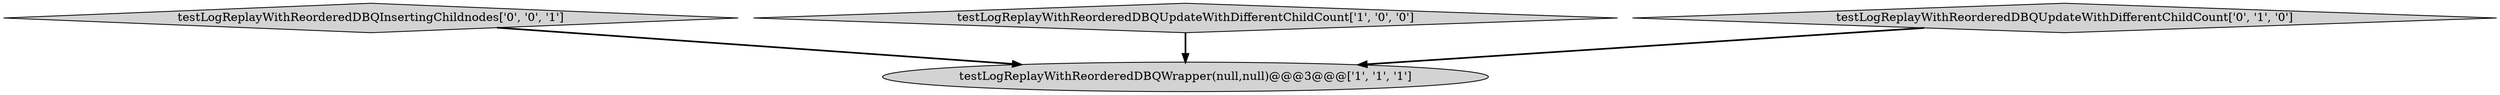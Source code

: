 digraph {
3 [style = filled, label = "testLogReplayWithReorderedDBQInsertingChildnodes['0', '0', '1']", fillcolor = lightgray, shape = diamond image = "AAA0AAABBB3BBB"];
0 [style = filled, label = "testLogReplayWithReorderedDBQUpdateWithDifferentChildCount['1', '0', '0']", fillcolor = lightgray, shape = diamond image = "AAA0AAABBB1BBB"];
1 [style = filled, label = "testLogReplayWithReorderedDBQWrapper(null,null)@@@3@@@['1', '1', '1']", fillcolor = lightgray, shape = ellipse image = "AAA0AAABBB1BBB"];
2 [style = filled, label = "testLogReplayWithReorderedDBQUpdateWithDifferentChildCount['0', '1', '0']", fillcolor = lightgray, shape = diamond image = "AAA0AAABBB2BBB"];
3->1 [style = bold, label=""];
2->1 [style = bold, label=""];
0->1 [style = bold, label=""];
}
